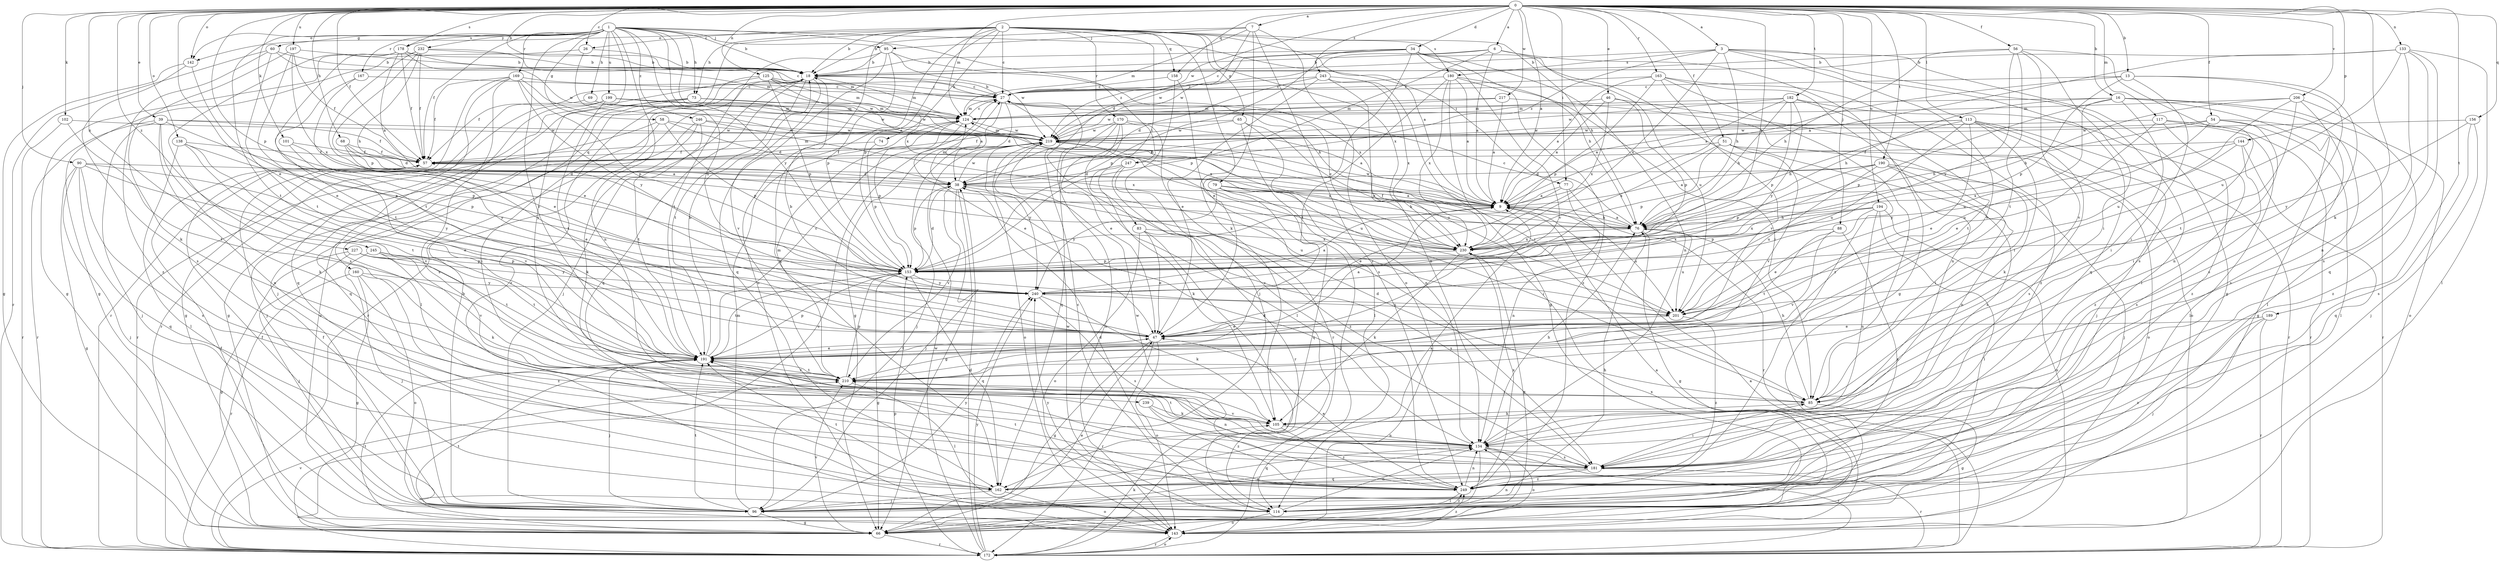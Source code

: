 strict digraph  {
0;
1;
2;
3;
6;
7;
9;
13;
16;
18;
26;
27;
34;
38;
39;
46;
47;
51;
54;
56;
57;
58;
60;
65;
66;
68;
69;
73;
74;
76;
77;
79;
83;
85;
88;
90;
95;
96;
101;
102;
105;
113;
114;
117;
124;
125;
133;
134;
138;
142;
143;
144;
153;
156;
158;
160;
162;
163;
167;
169;
170;
172;
178;
180;
181;
182;
189;
190;
191;
194;
197;
199;
201;
206;
210;
217;
219;
227;
230;
232;
239;
240;
243;
245;
246;
247;
249;
0 -> 3  [label=a];
0 -> 6  [label=a];
0 -> 7  [label=a];
0 -> 9  [label=a];
0 -> 13  [label=b];
0 -> 16  [label=b];
0 -> 18  [label=b];
0 -> 26  [label=c];
0 -> 34  [label=d];
0 -> 39  [label=e];
0 -> 46  [label=e];
0 -> 47  [label=e];
0 -> 51  [label=f];
0 -> 54  [label=f];
0 -> 56  [label=f];
0 -> 57  [label=f];
0 -> 68  [label=h];
0 -> 77  [label=i];
0 -> 88  [label=j];
0 -> 90  [label=j];
0 -> 101  [label=k];
0 -> 102  [label=k];
0 -> 105  [label=k];
0 -> 113  [label=l];
0 -> 117  [label=m];
0 -> 124  [label=m];
0 -> 125  [label=n];
0 -> 133  [label=n];
0 -> 138  [label=o];
0 -> 142  [label=o];
0 -> 144  [label=p];
0 -> 153  [label=p];
0 -> 156  [label=q];
0 -> 158  [label=q];
0 -> 163  [label=r];
0 -> 178  [label=s];
0 -> 182  [label=t];
0 -> 189  [label=t];
0 -> 190  [label=t];
0 -> 194  [label=u];
0 -> 197  [label=u];
0 -> 206  [label=v];
0 -> 217  [label=w];
0 -> 219  [label=w];
0 -> 227  [label=x];
0 -> 230  [label=x];
0 -> 243  [label=z];
0 -> 245  [label=z];
1 -> 18  [label=b];
1 -> 57  [label=f];
1 -> 58  [label=g];
1 -> 60  [label=g];
1 -> 69  [label=h];
1 -> 73  [label=h];
1 -> 77  [label=i];
1 -> 95  [label=j];
1 -> 134  [label=n];
1 -> 142  [label=o];
1 -> 167  [label=r];
1 -> 169  [label=r];
1 -> 178  [label=s];
1 -> 191  [label=t];
1 -> 199  [label=u];
1 -> 201  [label=u];
1 -> 210  [label=v];
1 -> 230  [label=x];
1 -> 232  [label=y];
1 -> 239  [label=y];
1 -> 240  [label=y];
1 -> 246  [label=z];
1 -> 247  [label=z];
2 -> 9  [label=a];
2 -> 18  [label=b];
2 -> 26  [label=c];
2 -> 27  [label=c];
2 -> 65  [label=g];
2 -> 73  [label=h];
2 -> 74  [label=h];
2 -> 76  [label=h];
2 -> 79  [label=i];
2 -> 83  [label=i];
2 -> 142  [label=o];
2 -> 143  [label=o];
2 -> 153  [label=p];
2 -> 158  [label=q];
2 -> 160  [label=q];
2 -> 162  [label=q];
2 -> 170  [label=r];
2 -> 180  [label=s];
2 -> 230  [label=x];
3 -> 18  [label=b];
3 -> 66  [label=g];
3 -> 76  [label=h];
3 -> 114  [label=l];
3 -> 162  [label=q];
3 -> 180  [label=s];
3 -> 210  [label=v];
3 -> 230  [label=x];
3 -> 247  [label=z];
6 -> 9  [label=a];
6 -> 18  [label=b];
6 -> 66  [label=g];
6 -> 153  [label=p];
6 -> 201  [label=u];
6 -> 219  [label=w];
7 -> 18  [label=b];
7 -> 38  [label=d];
7 -> 95  [label=j];
7 -> 105  [label=k];
7 -> 124  [label=m];
7 -> 143  [label=o];
7 -> 249  [label=z];
9 -> 76  [label=h];
9 -> 201  [label=u];
9 -> 219  [label=w];
13 -> 9  [label=a];
13 -> 27  [label=c];
13 -> 85  [label=i];
13 -> 134  [label=n];
13 -> 153  [label=p];
13 -> 181  [label=s];
16 -> 66  [label=g];
16 -> 76  [label=h];
16 -> 85  [label=i];
16 -> 114  [label=l];
16 -> 124  [label=m];
16 -> 143  [label=o];
16 -> 153  [label=p];
16 -> 201  [label=u];
18 -> 27  [label=c];
18 -> 57  [label=f];
18 -> 96  [label=j];
18 -> 124  [label=m];
18 -> 162  [label=q];
18 -> 172  [label=r];
18 -> 191  [label=t];
18 -> 210  [label=v];
26 -> 9  [label=a];
26 -> 18  [label=b];
26 -> 66  [label=g];
27 -> 18  [label=b];
27 -> 38  [label=d];
27 -> 66  [label=g];
27 -> 124  [label=m];
34 -> 18  [label=b];
34 -> 27  [label=c];
34 -> 47  [label=e];
34 -> 76  [label=h];
34 -> 134  [label=n];
34 -> 153  [label=p];
34 -> 210  [label=v];
34 -> 219  [label=w];
34 -> 249  [label=z];
38 -> 9  [label=a];
38 -> 66  [label=g];
38 -> 96  [label=j];
38 -> 124  [label=m];
38 -> 153  [label=p];
38 -> 201  [label=u];
38 -> 210  [label=v];
38 -> 219  [label=w];
39 -> 57  [label=f];
39 -> 96  [label=j];
39 -> 105  [label=k];
39 -> 134  [label=n];
39 -> 153  [label=p];
39 -> 172  [label=r];
39 -> 219  [label=w];
46 -> 9  [label=a];
46 -> 124  [label=m];
46 -> 143  [label=o];
46 -> 153  [label=p];
46 -> 230  [label=x];
47 -> 9  [label=a];
47 -> 18  [label=b];
47 -> 66  [label=g];
47 -> 143  [label=o];
47 -> 172  [label=r];
47 -> 191  [label=t];
51 -> 57  [label=f];
51 -> 143  [label=o];
51 -> 153  [label=p];
51 -> 181  [label=s];
51 -> 210  [label=v];
51 -> 230  [label=x];
54 -> 76  [label=h];
54 -> 85  [label=i];
54 -> 114  [label=l];
54 -> 172  [label=r];
54 -> 201  [label=u];
54 -> 219  [label=w];
56 -> 18  [label=b];
56 -> 76  [label=h];
56 -> 85  [label=i];
56 -> 181  [label=s];
56 -> 191  [label=t];
56 -> 210  [label=v];
56 -> 240  [label=y];
57 -> 38  [label=d];
57 -> 124  [label=m];
58 -> 38  [label=d];
58 -> 85  [label=i];
58 -> 153  [label=p];
58 -> 172  [label=r];
58 -> 219  [label=w];
60 -> 18  [label=b];
60 -> 27  [label=c];
60 -> 172  [label=r];
60 -> 191  [label=t];
60 -> 249  [label=z];
65 -> 57  [label=f];
65 -> 114  [label=l];
65 -> 134  [label=n];
65 -> 201  [label=u];
65 -> 219  [label=w];
66 -> 47  [label=e];
66 -> 134  [label=n];
66 -> 172  [label=r];
66 -> 191  [label=t];
66 -> 210  [label=v];
68 -> 9  [label=a];
68 -> 38  [label=d];
68 -> 47  [label=e];
68 -> 57  [label=f];
69 -> 66  [label=g];
69 -> 124  [label=m];
69 -> 219  [label=w];
73 -> 66  [label=g];
73 -> 114  [label=l];
73 -> 124  [label=m];
73 -> 143  [label=o];
73 -> 230  [label=x];
74 -> 57  [label=f];
74 -> 153  [label=p];
76 -> 9  [label=a];
76 -> 27  [label=c];
76 -> 57  [label=f];
76 -> 66  [label=g];
76 -> 201  [label=u];
76 -> 230  [label=x];
77 -> 9  [label=a];
77 -> 47  [label=e];
77 -> 134  [label=n];
77 -> 172  [label=r];
79 -> 9  [label=a];
79 -> 76  [label=h];
79 -> 85  [label=i];
79 -> 114  [label=l];
79 -> 162  [label=q];
79 -> 240  [label=y];
83 -> 47  [label=e];
83 -> 114  [label=l];
83 -> 143  [label=o];
83 -> 181  [label=s];
83 -> 230  [label=x];
85 -> 38  [label=d];
85 -> 66  [label=g];
85 -> 76  [label=h];
85 -> 105  [label=k];
88 -> 191  [label=t];
88 -> 210  [label=v];
88 -> 230  [label=x];
88 -> 249  [label=z];
90 -> 38  [label=d];
90 -> 47  [label=e];
90 -> 66  [label=g];
90 -> 96  [label=j];
90 -> 162  [label=q];
90 -> 181  [label=s];
90 -> 240  [label=y];
95 -> 18  [label=b];
95 -> 153  [label=p];
95 -> 162  [label=q];
95 -> 191  [label=t];
95 -> 219  [label=w];
95 -> 230  [label=x];
96 -> 18  [label=b];
96 -> 57  [label=f];
96 -> 66  [label=g];
96 -> 76  [label=h];
96 -> 124  [label=m];
96 -> 134  [label=n];
96 -> 191  [label=t];
96 -> 240  [label=y];
101 -> 57  [label=f];
101 -> 210  [label=v];
101 -> 240  [label=y];
102 -> 172  [label=r];
102 -> 191  [label=t];
102 -> 219  [label=w];
105 -> 134  [label=n];
105 -> 249  [label=z];
113 -> 38  [label=d];
113 -> 47  [label=e];
113 -> 76  [label=h];
113 -> 96  [label=j];
113 -> 105  [label=k];
113 -> 172  [label=r];
113 -> 181  [label=s];
113 -> 201  [label=u];
113 -> 219  [label=w];
114 -> 27  [label=c];
114 -> 57  [label=f];
114 -> 134  [label=n];
114 -> 143  [label=o];
114 -> 219  [label=w];
114 -> 240  [label=y];
114 -> 249  [label=z];
117 -> 47  [label=e];
117 -> 114  [label=l];
117 -> 172  [label=r];
117 -> 219  [label=w];
117 -> 249  [label=z];
124 -> 27  [label=c];
124 -> 47  [label=e];
124 -> 153  [label=p];
124 -> 219  [label=w];
125 -> 27  [label=c];
125 -> 76  [label=h];
125 -> 96  [label=j];
125 -> 124  [label=m];
125 -> 153  [label=p];
125 -> 219  [label=w];
125 -> 249  [label=z];
133 -> 9  [label=a];
133 -> 18  [label=b];
133 -> 114  [label=l];
133 -> 134  [label=n];
133 -> 162  [label=q];
133 -> 181  [label=s];
133 -> 201  [label=u];
134 -> 38  [label=d];
134 -> 76  [label=h];
134 -> 114  [label=l];
134 -> 143  [label=o];
134 -> 162  [label=q];
134 -> 172  [label=r];
134 -> 181  [label=s];
134 -> 191  [label=t];
134 -> 210  [label=v];
138 -> 57  [label=f];
138 -> 114  [label=l];
138 -> 153  [label=p];
138 -> 191  [label=t];
138 -> 210  [label=v];
142 -> 47  [label=e];
142 -> 66  [label=g];
142 -> 181  [label=s];
143 -> 9  [label=a];
143 -> 57  [label=f];
143 -> 172  [label=r];
143 -> 191  [label=t];
143 -> 230  [label=x];
143 -> 249  [label=z];
144 -> 57  [label=f];
144 -> 162  [label=q];
144 -> 181  [label=s];
144 -> 230  [label=x];
144 -> 240  [label=y];
153 -> 38  [label=d];
153 -> 66  [label=g];
153 -> 162  [label=q];
153 -> 191  [label=t];
153 -> 240  [label=y];
156 -> 96  [label=j];
156 -> 181  [label=s];
156 -> 219  [label=w];
156 -> 240  [label=y];
158 -> 27  [label=c];
158 -> 96  [label=j];
158 -> 181  [label=s];
160 -> 66  [label=g];
160 -> 143  [label=o];
160 -> 172  [label=r];
160 -> 240  [label=y];
160 -> 249  [label=z];
162 -> 9  [label=a];
162 -> 96  [label=j];
162 -> 143  [label=o];
162 -> 191  [label=t];
163 -> 9  [label=a];
163 -> 27  [label=c];
163 -> 85  [label=i];
163 -> 134  [label=n];
163 -> 153  [label=p];
163 -> 210  [label=v];
163 -> 249  [label=z];
167 -> 27  [label=c];
167 -> 47  [label=e];
167 -> 191  [label=t];
169 -> 9  [label=a];
169 -> 27  [label=c];
169 -> 57  [label=f];
169 -> 153  [label=p];
169 -> 162  [label=q];
169 -> 172  [label=r];
169 -> 181  [label=s];
169 -> 240  [label=y];
170 -> 9  [label=a];
170 -> 47  [label=e];
170 -> 114  [label=l];
170 -> 143  [label=o];
170 -> 162  [label=q];
170 -> 172  [label=r];
170 -> 219  [label=w];
172 -> 9  [label=a];
172 -> 27  [label=c];
172 -> 38  [label=d];
172 -> 105  [label=k];
172 -> 143  [label=o];
172 -> 153  [label=p];
172 -> 210  [label=v];
172 -> 219  [label=w];
172 -> 240  [label=y];
178 -> 9  [label=a];
178 -> 18  [label=b];
178 -> 57  [label=f];
178 -> 124  [label=m];
178 -> 181  [label=s];
178 -> 191  [label=t];
178 -> 219  [label=w];
180 -> 9  [label=a];
180 -> 27  [label=c];
180 -> 66  [label=g];
180 -> 85  [label=i];
180 -> 191  [label=t];
180 -> 230  [label=x];
180 -> 249  [label=z];
181 -> 27  [label=c];
181 -> 85  [label=i];
181 -> 162  [label=q];
181 -> 172  [label=r];
181 -> 249  [label=z];
182 -> 9  [label=a];
182 -> 76  [label=h];
182 -> 124  [label=m];
182 -> 153  [label=p];
182 -> 191  [label=t];
182 -> 219  [label=w];
182 -> 240  [label=y];
182 -> 249  [label=z];
189 -> 47  [label=e];
189 -> 96  [label=j];
189 -> 172  [label=r];
189 -> 249  [label=z];
190 -> 9  [label=a];
190 -> 38  [label=d];
190 -> 85  [label=i];
190 -> 96  [label=j];
190 -> 134  [label=n];
190 -> 153  [label=p];
190 -> 201  [label=u];
191 -> 18  [label=b];
191 -> 27  [label=c];
191 -> 47  [label=e];
191 -> 96  [label=j];
191 -> 153  [label=p];
191 -> 210  [label=v];
194 -> 47  [label=e];
194 -> 76  [label=h];
194 -> 114  [label=l];
194 -> 134  [label=n];
194 -> 143  [label=o];
194 -> 153  [label=p];
194 -> 230  [label=x];
197 -> 18  [label=b];
197 -> 47  [label=e];
197 -> 57  [label=f];
197 -> 105  [label=k];
197 -> 230  [label=x];
199 -> 9  [label=a];
199 -> 124  [label=m];
199 -> 162  [label=q];
199 -> 172  [label=r];
199 -> 191  [label=t];
199 -> 219  [label=w];
201 -> 47  [label=e];
201 -> 249  [label=z];
206 -> 76  [label=h];
206 -> 124  [label=m];
206 -> 181  [label=s];
206 -> 191  [label=t];
206 -> 201  [label=u];
206 -> 249  [label=z];
210 -> 85  [label=i];
210 -> 114  [label=l];
210 -> 124  [label=m];
210 -> 153  [label=p];
210 -> 191  [label=t];
217 -> 9  [label=a];
217 -> 85  [label=i];
217 -> 124  [label=m];
217 -> 219  [label=w];
219 -> 57  [label=f];
219 -> 96  [label=j];
219 -> 124  [label=m];
219 -> 143  [label=o];
219 -> 201  [label=u];
219 -> 230  [label=x];
219 -> 240  [label=y];
227 -> 66  [label=g];
227 -> 96  [label=j];
227 -> 153  [label=p];
227 -> 191  [label=t];
227 -> 240  [label=y];
230 -> 27  [label=c];
230 -> 66  [label=g];
230 -> 105  [label=k];
230 -> 153  [label=p];
232 -> 18  [label=b];
232 -> 47  [label=e];
232 -> 57  [label=f];
232 -> 66  [label=g];
232 -> 76  [label=h];
232 -> 124  [label=m];
232 -> 153  [label=p];
239 -> 105  [label=k];
239 -> 134  [label=n];
239 -> 249  [label=z];
240 -> 9  [label=a];
240 -> 105  [label=k];
240 -> 181  [label=s];
240 -> 201  [label=u];
243 -> 27  [label=c];
243 -> 38  [label=d];
243 -> 47  [label=e];
243 -> 85  [label=i];
243 -> 134  [label=n];
243 -> 230  [label=x];
245 -> 96  [label=j];
245 -> 105  [label=k];
245 -> 153  [label=p];
245 -> 191  [label=t];
245 -> 210  [label=v];
246 -> 96  [label=j];
246 -> 105  [label=k];
246 -> 191  [label=t];
246 -> 219  [label=w];
246 -> 230  [label=x];
247 -> 38  [label=d];
247 -> 105  [label=k];
247 -> 172  [label=r];
247 -> 249  [label=z];
249 -> 38  [label=d];
249 -> 47  [label=e];
249 -> 114  [label=l];
249 -> 134  [label=n];
249 -> 191  [label=t];
249 -> 219  [label=w];
249 -> 230  [label=x];
}
